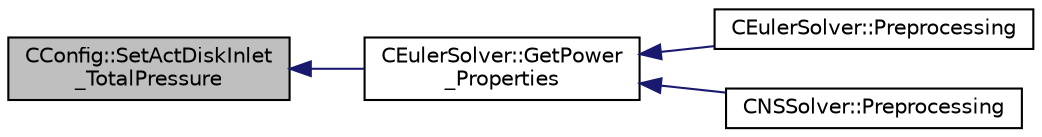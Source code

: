 digraph "CConfig::SetActDiskInlet_TotalPressure"
{
  edge [fontname="Helvetica",fontsize="10",labelfontname="Helvetica",labelfontsize="10"];
  node [fontname="Helvetica",fontsize="10",shape=record];
  rankdir="LR";
  Node14099 [label="CConfig::SetActDiskInlet\l_TotalPressure",height=0.2,width=0.4,color="black", fillcolor="grey75", style="filled", fontcolor="black"];
  Node14099 -> Node14100 [dir="back",color="midnightblue",fontsize="10",style="solid",fontname="Helvetica"];
  Node14100 [label="CEulerSolver::GetPower\l_Properties",height=0.2,width=0.4,color="black", fillcolor="white", style="filled",URL="$class_c_euler_solver.html#ad8b538a82e5a7a7e3903ec29954b1d07",tooltip="Compute the Fan face Mach number. "];
  Node14100 -> Node14101 [dir="back",color="midnightblue",fontsize="10",style="solid",fontname="Helvetica"];
  Node14101 [label="CEulerSolver::Preprocessing",height=0.2,width=0.4,color="black", fillcolor="white", style="filled",URL="$class_c_euler_solver.html#a8b89e1bfce33284c2d8f5f00f82f3f3f",tooltip="Compute primitive variables and their gradients. "];
  Node14100 -> Node14102 [dir="back",color="midnightblue",fontsize="10",style="solid",fontname="Helvetica"];
  Node14102 [label="CNSSolver::Preprocessing",height=0.2,width=0.4,color="black", fillcolor="white", style="filled",URL="$class_c_n_s_solver.html#a028c83d18cf8520dff2f9628d8a04e4b",tooltip="Restart residual and compute gradients. "];
}
